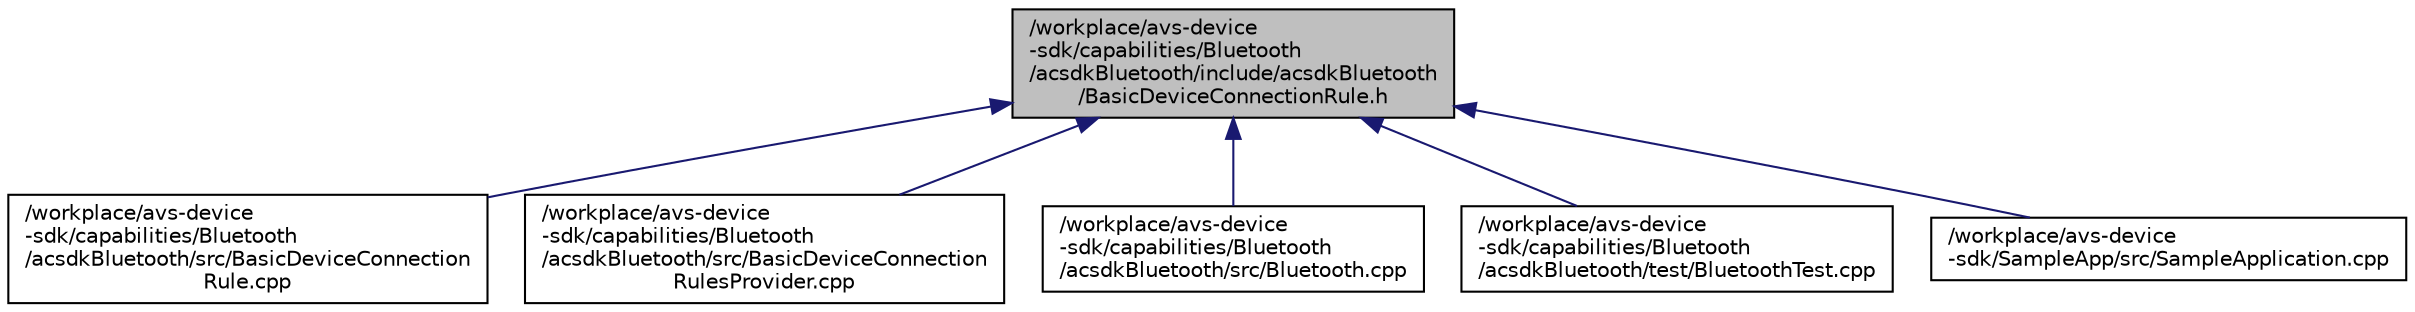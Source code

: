 digraph "/workplace/avs-device-sdk/capabilities/Bluetooth/acsdkBluetooth/include/acsdkBluetooth/BasicDeviceConnectionRule.h"
{
 // LATEX_PDF_SIZE
  edge [fontname="Helvetica",fontsize="10",labelfontname="Helvetica",labelfontsize="10"];
  node [fontname="Helvetica",fontsize="10",shape=record];
  Node1 [label="/workplace/avs-device\l-sdk/capabilities/Bluetooth\l/acsdkBluetooth/include/acsdkBluetooth\l/BasicDeviceConnectionRule.h",height=0.2,width=0.4,color="black", fillcolor="grey75", style="filled", fontcolor="black",tooltip=" "];
  Node1 -> Node2 [dir="back",color="midnightblue",fontsize="10",style="solid",fontname="Helvetica"];
  Node2 [label="/workplace/avs-device\l-sdk/capabilities/Bluetooth\l/acsdkBluetooth/src/BasicDeviceConnection\lRule.cpp",height=0.2,width=0.4,color="black", fillcolor="white", style="filled",URL="$_basic_device_connection_rule_8cpp.html",tooltip=" "];
  Node1 -> Node3 [dir="back",color="midnightblue",fontsize="10",style="solid",fontname="Helvetica"];
  Node3 [label="/workplace/avs-device\l-sdk/capabilities/Bluetooth\l/acsdkBluetooth/src/BasicDeviceConnection\lRulesProvider.cpp",height=0.2,width=0.4,color="black", fillcolor="white", style="filled",URL="$_basic_device_connection_rules_provider_8cpp.html",tooltip=" "];
  Node1 -> Node4 [dir="back",color="midnightblue",fontsize="10",style="solid",fontname="Helvetica"];
  Node4 [label="/workplace/avs-device\l-sdk/capabilities/Bluetooth\l/acsdkBluetooth/src/Bluetooth.cpp",height=0.2,width=0.4,color="black", fillcolor="white", style="filled",URL="$_bluetooth_8cpp.html",tooltip=" "];
  Node1 -> Node5 [dir="back",color="midnightblue",fontsize="10",style="solid",fontname="Helvetica"];
  Node5 [label="/workplace/avs-device\l-sdk/capabilities/Bluetooth\l/acsdkBluetooth/test/BluetoothTest.cpp",height=0.2,width=0.4,color="black", fillcolor="white", style="filled",URL="$_bluetooth_test_8cpp.html",tooltip=" "];
  Node1 -> Node6 [dir="back",color="midnightblue",fontsize="10",style="solid",fontname="Helvetica"];
  Node6 [label="/workplace/avs-device\l-sdk/SampleApp/src/SampleApplication.cpp",height=0.2,width=0.4,color="black", fillcolor="white", style="filled",URL="$_sample_application_8cpp.html",tooltip=" "];
}
